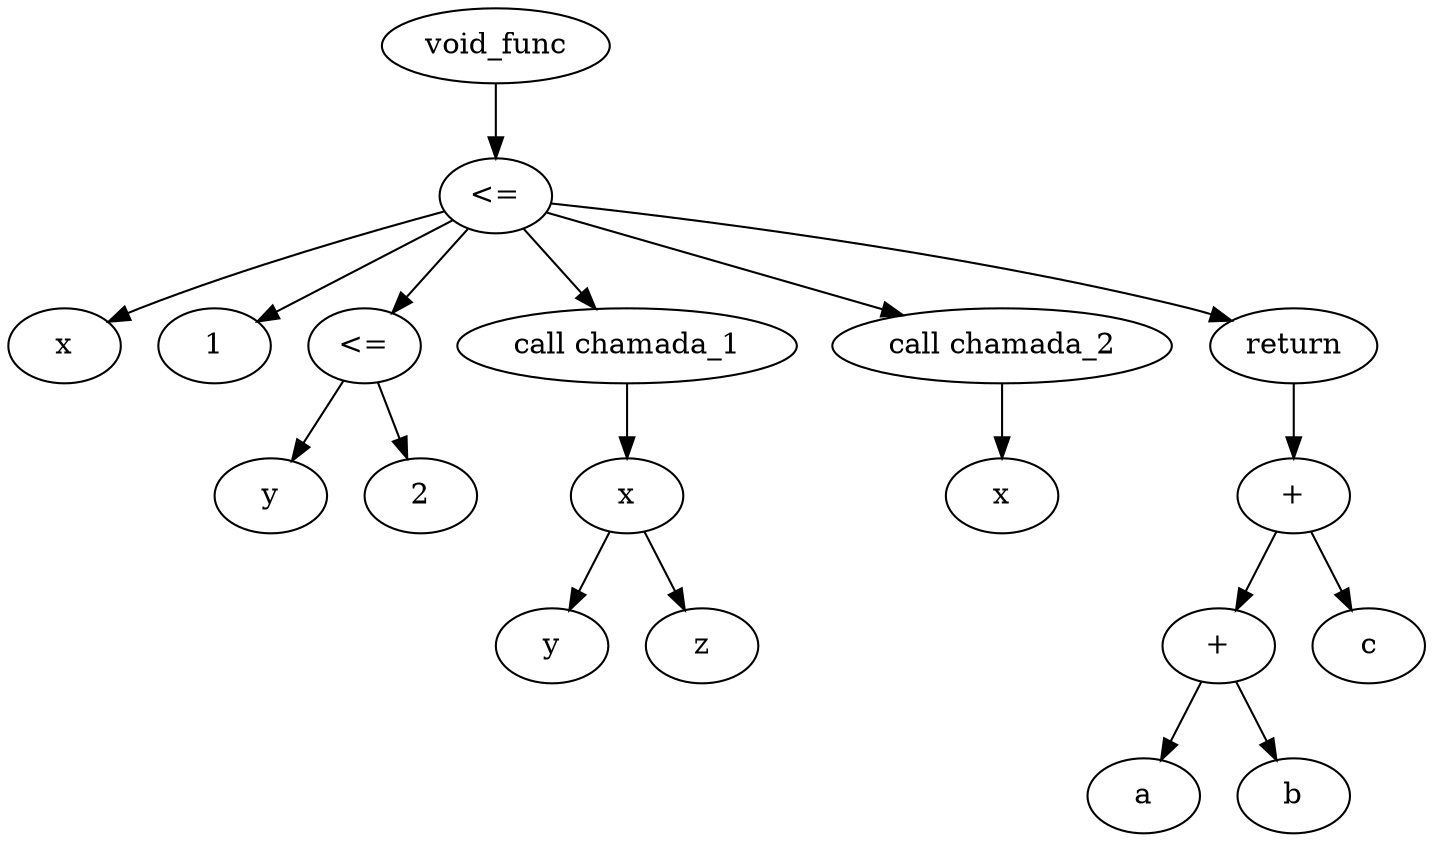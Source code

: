 # Executado assim: output2dot.sh 
# https://graphviz.org/doc/info/lang.html
digraph {
  x600001ac51e0 [label="void_func"];
  x600001ac51e0 -> x600001ac5240
  x600001ac5240 [label="<="];
  x600001ac5240 -> x600001ac5200
  x600001ac5240 -> x600001ac5220
  x600001ac5240 -> x600001ac52a0
  x600001ac5240 -> x600001ac5340
  x600001ac5240 -> x600001ac5380
  x600001ac5240 -> x600001ac5420
  x600001ac5200 [label="x"];
  x600001ac5220 [label="1"];
  x600001ac52a0 [label="<="];
  x600001ac52a0 -> x600001ac5260
  x600001ac52a0 -> x600001ac5280
  x600001ac5260 [label="y"];
  x600001ac5280 [label="2"];
  x600001ac5340 [label="call chamada_1"];
  x600001ac5340 -> x600001ac52e0
  x600001ac52e0 [label="x"];
  x600001ac52e0 -> x600001ac5300
  x600001ac52e0 -> x600001ac5320
  x600001ac5300 [label="y"];
  x600001ac5320 [label="z"];
  x600001ac5380 [label="call chamada_2"];
  x600001ac5380 -> x600001ac5360
  x600001ac5360 [label="x"];
  x600001ac5420 [label="return"];
  x600001ac5420 -> x600001ac5400
  x600001ac5400 [label="+"];
  x600001ac5400 -> x600001ac53c0
  x600001ac5400 -> x600001ac53e0
  x600001ac53c0 [label="+"];
  x600001ac53c0 -> x600001ac52c0
  x600001ac53c0 -> x600001ac53a0
  x600001ac52c0 [label="a"];
  x600001ac53a0 [label="b"];
  x600001ac53e0 [label="c"];
}
